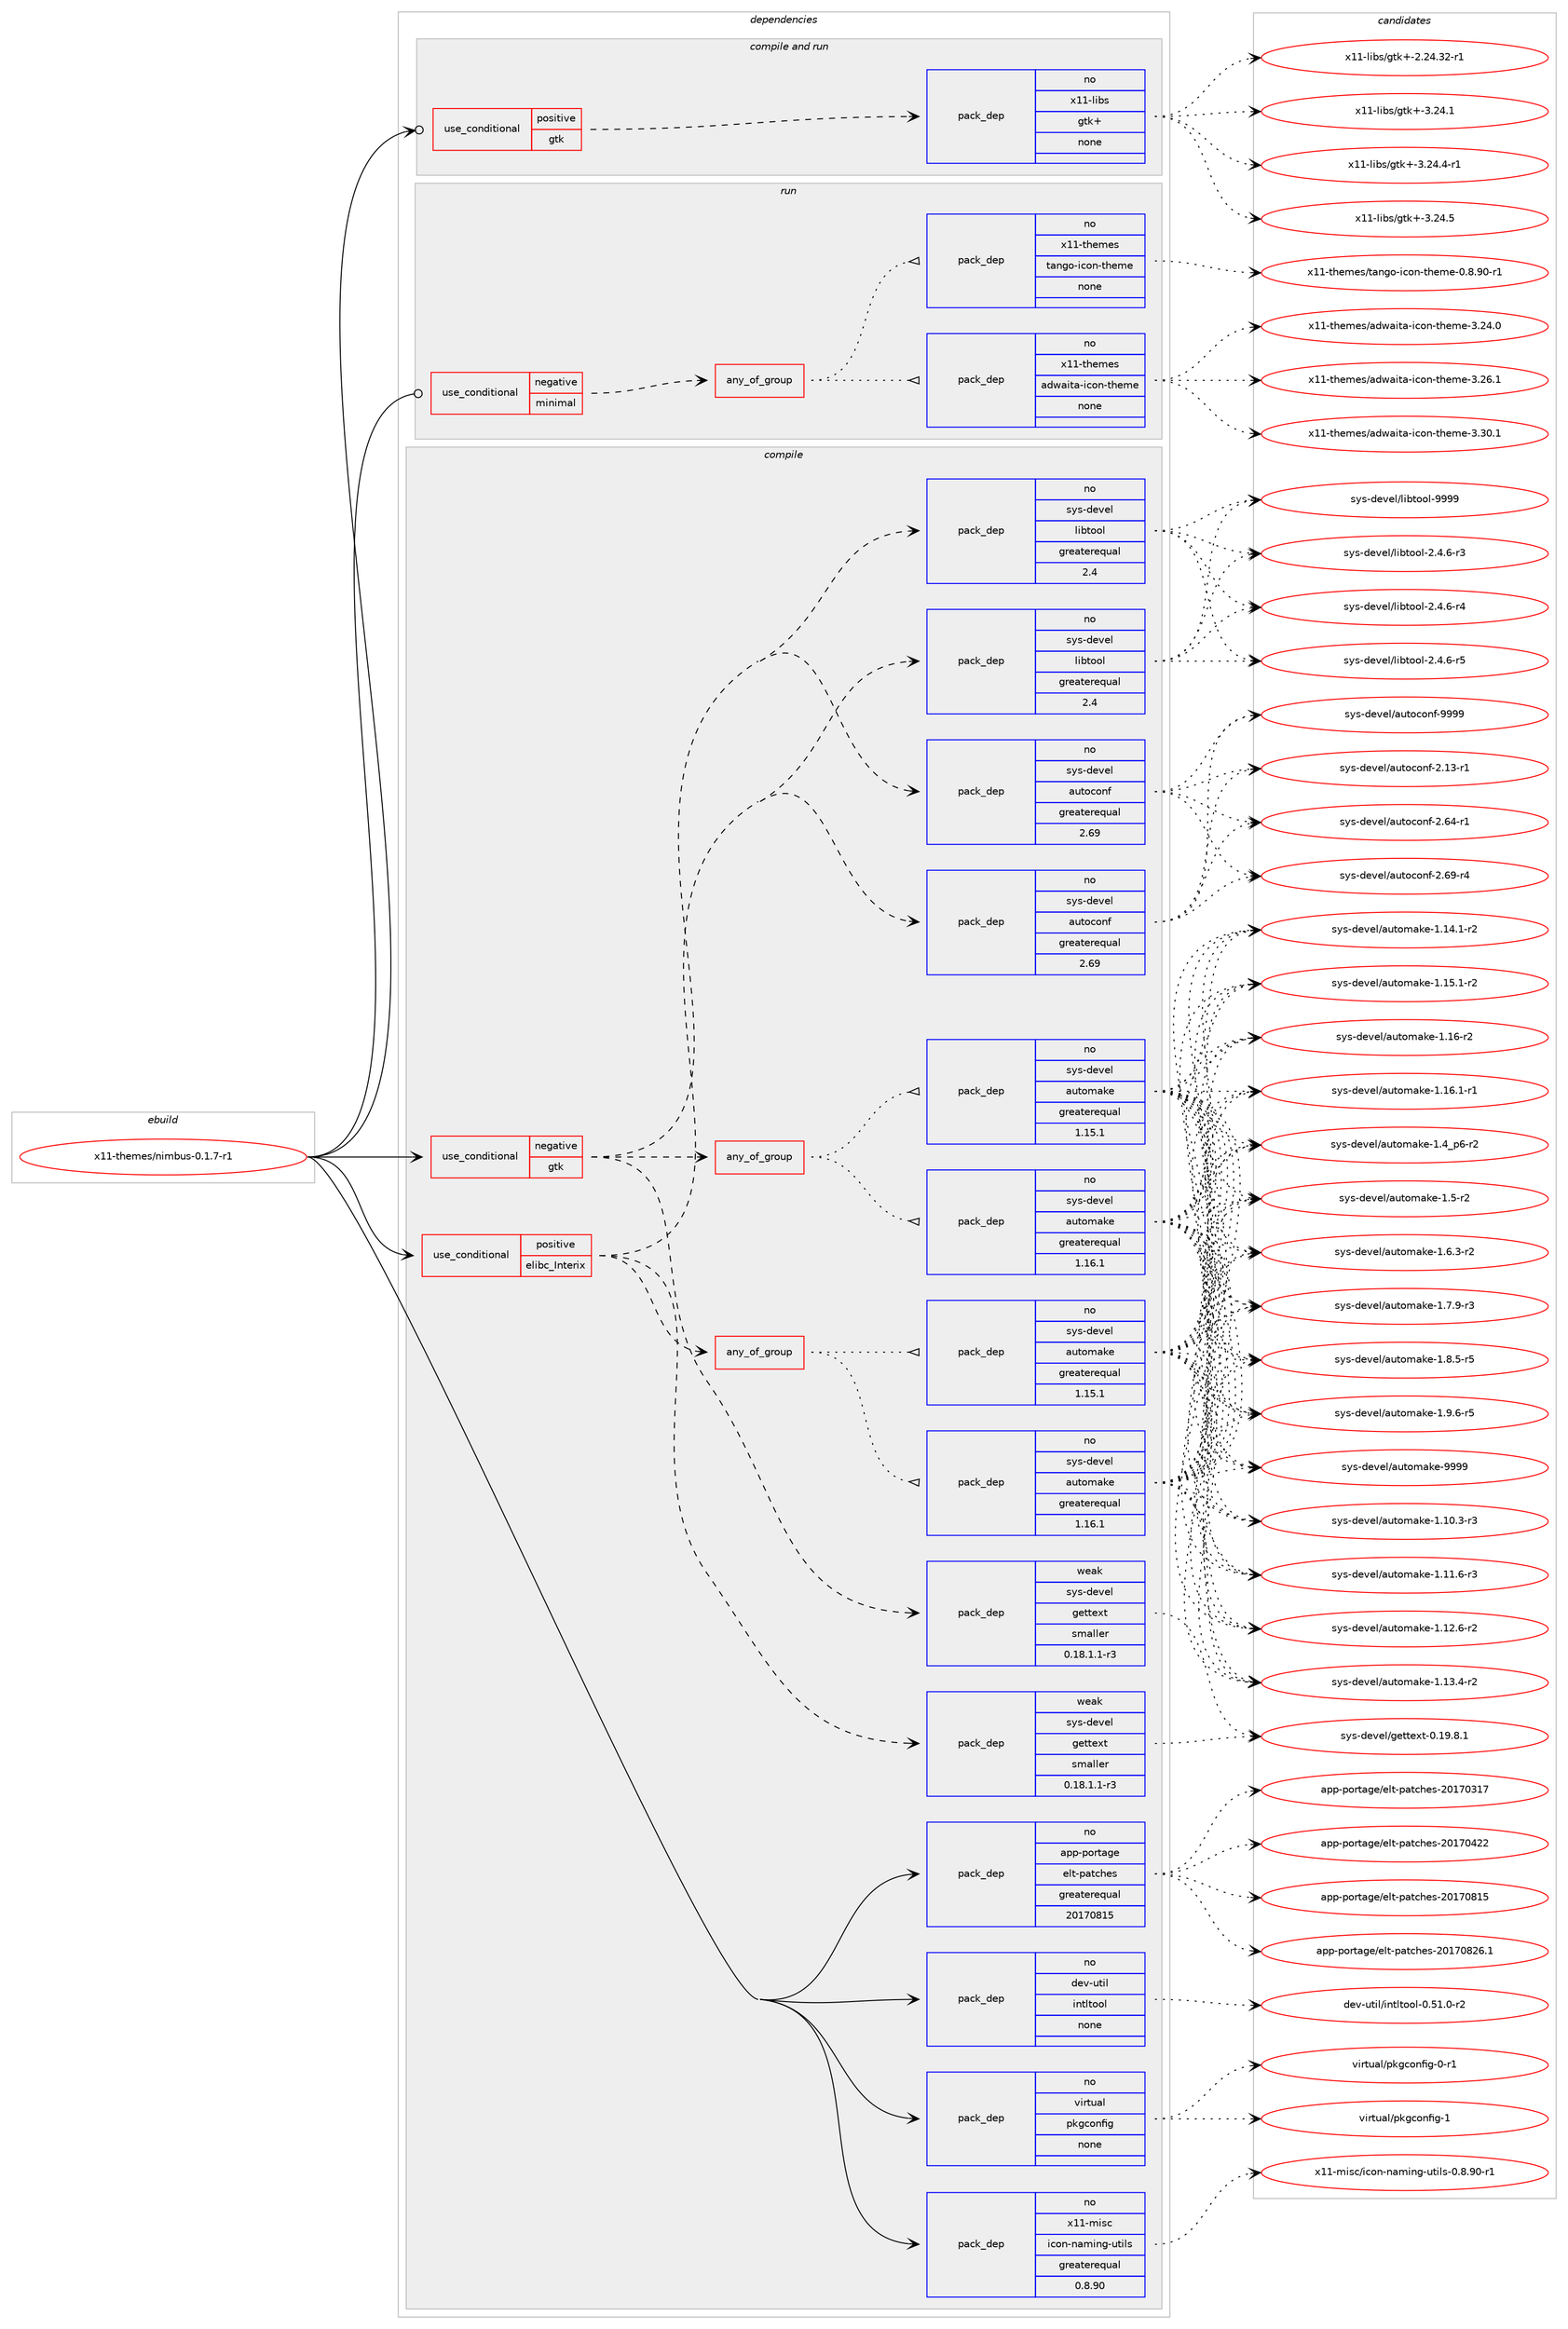 digraph prolog {

# *************
# Graph options
# *************

newrank=true;
concentrate=true;
compound=true;
graph [rankdir=LR,fontname=Helvetica,fontsize=10,ranksep=1.5];#, ranksep=2.5, nodesep=0.2];
edge  [arrowhead=vee];
node  [fontname=Helvetica,fontsize=10];

# **********
# The ebuild
# **********

subgraph cluster_leftcol {
color=gray;
rank=same;
label=<<i>ebuild</i>>;
id [label="x11-themes/nimbus-0.1.7-r1", color=red, width=4, href="../x11-themes/nimbus-0.1.7-r1.svg"];
}

# ****************
# The dependencies
# ****************

subgraph cluster_midcol {
color=gray;
label=<<i>dependencies</i>>;
subgraph cluster_compile {
fillcolor="#eeeeee";
style=filled;
label=<<i>compile</i>>;
subgraph cond467183 {
dependency1769279 [label=<<TABLE BORDER="0" CELLBORDER="1" CELLSPACING="0" CELLPADDING="4"><TR><TD ROWSPAN="3" CELLPADDING="10">use_conditional</TD></TR><TR><TD>negative</TD></TR><TR><TD>gtk</TD></TR></TABLE>>, shape=none, color=red];
subgraph pack1272239 {
dependency1769280 [label=<<TABLE BORDER="0" CELLBORDER="1" CELLSPACING="0" CELLPADDING="4" WIDTH="220"><TR><TD ROWSPAN="6" CELLPADDING="30">pack_dep</TD></TR><TR><TD WIDTH="110">weak</TD></TR><TR><TD>sys-devel</TD></TR><TR><TD>gettext</TD></TR><TR><TD>smaller</TD></TR><TR><TD>0.18.1.1-r3</TD></TR></TABLE>>, shape=none, color=blue];
}
dependency1769279:e -> dependency1769280:w [weight=20,style="dashed",arrowhead="vee"];
subgraph any28844 {
dependency1769281 [label=<<TABLE BORDER="0" CELLBORDER="1" CELLSPACING="0" CELLPADDING="4"><TR><TD CELLPADDING="10">any_of_group</TD></TR></TABLE>>, shape=none, color=red];subgraph pack1272240 {
dependency1769282 [label=<<TABLE BORDER="0" CELLBORDER="1" CELLSPACING="0" CELLPADDING="4" WIDTH="220"><TR><TD ROWSPAN="6" CELLPADDING="30">pack_dep</TD></TR><TR><TD WIDTH="110">no</TD></TR><TR><TD>sys-devel</TD></TR><TR><TD>automake</TD></TR><TR><TD>greaterequal</TD></TR><TR><TD>1.16.1</TD></TR></TABLE>>, shape=none, color=blue];
}
dependency1769281:e -> dependency1769282:w [weight=20,style="dotted",arrowhead="oinv"];
subgraph pack1272241 {
dependency1769283 [label=<<TABLE BORDER="0" CELLBORDER="1" CELLSPACING="0" CELLPADDING="4" WIDTH="220"><TR><TD ROWSPAN="6" CELLPADDING="30">pack_dep</TD></TR><TR><TD WIDTH="110">no</TD></TR><TR><TD>sys-devel</TD></TR><TR><TD>automake</TD></TR><TR><TD>greaterequal</TD></TR><TR><TD>1.15.1</TD></TR></TABLE>>, shape=none, color=blue];
}
dependency1769281:e -> dependency1769283:w [weight=20,style="dotted",arrowhead="oinv"];
}
dependency1769279:e -> dependency1769281:w [weight=20,style="dashed",arrowhead="vee"];
subgraph pack1272242 {
dependency1769284 [label=<<TABLE BORDER="0" CELLBORDER="1" CELLSPACING="0" CELLPADDING="4" WIDTH="220"><TR><TD ROWSPAN="6" CELLPADDING="30">pack_dep</TD></TR><TR><TD WIDTH="110">no</TD></TR><TR><TD>sys-devel</TD></TR><TR><TD>autoconf</TD></TR><TR><TD>greaterequal</TD></TR><TR><TD>2.69</TD></TR></TABLE>>, shape=none, color=blue];
}
dependency1769279:e -> dependency1769284:w [weight=20,style="dashed",arrowhead="vee"];
subgraph pack1272243 {
dependency1769285 [label=<<TABLE BORDER="0" CELLBORDER="1" CELLSPACING="0" CELLPADDING="4" WIDTH="220"><TR><TD ROWSPAN="6" CELLPADDING="30">pack_dep</TD></TR><TR><TD WIDTH="110">no</TD></TR><TR><TD>sys-devel</TD></TR><TR><TD>libtool</TD></TR><TR><TD>greaterequal</TD></TR><TR><TD>2.4</TD></TR></TABLE>>, shape=none, color=blue];
}
dependency1769279:e -> dependency1769285:w [weight=20,style="dashed",arrowhead="vee"];
}
id:e -> dependency1769279:w [weight=20,style="solid",arrowhead="vee"];
subgraph cond467184 {
dependency1769286 [label=<<TABLE BORDER="0" CELLBORDER="1" CELLSPACING="0" CELLPADDING="4"><TR><TD ROWSPAN="3" CELLPADDING="10">use_conditional</TD></TR><TR><TD>positive</TD></TR><TR><TD>elibc_Interix</TD></TR></TABLE>>, shape=none, color=red];
subgraph pack1272244 {
dependency1769287 [label=<<TABLE BORDER="0" CELLBORDER="1" CELLSPACING="0" CELLPADDING="4" WIDTH="220"><TR><TD ROWSPAN="6" CELLPADDING="30">pack_dep</TD></TR><TR><TD WIDTH="110">weak</TD></TR><TR><TD>sys-devel</TD></TR><TR><TD>gettext</TD></TR><TR><TD>smaller</TD></TR><TR><TD>0.18.1.1-r3</TD></TR></TABLE>>, shape=none, color=blue];
}
dependency1769286:e -> dependency1769287:w [weight=20,style="dashed",arrowhead="vee"];
subgraph any28845 {
dependency1769288 [label=<<TABLE BORDER="0" CELLBORDER="1" CELLSPACING="0" CELLPADDING="4"><TR><TD CELLPADDING="10">any_of_group</TD></TR></TABLE>>, shape=none, color=red];subgraph pack1272245 {
dependency1769289 [label=<<TABLE BORDER="0" CELLBORDER="1" CELLSPACING="0" CELLPADDING="4" WIDTH="220"><TR><TD ROWSPAN="6" CELLPADDING="30">pack_dep</TD></TR><TR><TD WIDTH="110">no</TD></TR><TR><TD>sys-devel</TD></TR><TR><TD>automake</TD></TR><TR><TD>greaterequal</TD></TR><TR><TD>1.16.1</TD></TR></TABLE>>, shape=none, color=blue];
}
dependency1769288:e -> dependency1769289:w [weight=20,style="dotted",arrowhead="oinv"];
subgraph pack1272246 {
dependency1769290 [label=<<TABLE BORDER="0" CELLBORDER="1" CELLSPACING="0" CELLPADDING="4" WIDTH="220"><TR><TD ROWSPAN="6" CELLPADDING="30">pack_dep</TD></TR><TR><TD WIDTH="110">no</TD></TR><TR><TD>sys-devel</TD></TR><TR><TD>automake</TD></TR><TR><TD>greaterequal</TD></TR><TR><TD>1.15.1</TD></TR></TABLE>>, shape=none, color=blue];
}
dependency1769288:e -> dependency1769290:w [weight=20,style="dotted",arrowhead="oinv"];
}
dependency1769286:e -> dependency1769288:w [weight=20,style="dashed",arrowhead="vee"];
subgraph pack1272247 {
dependency1769291 [label=<<TABLE BORDER="0" CELLBORDER="1" CELLSPACING="0" CELLPADDING="4" WIDTH="220"><TR><TD ROWSPAN="6" CELLPADDING="30">pack_dep</TD></TR><TR><TD WIDTH="110">no</TD></TR><TR><TD>sys-devel</TD></TR><TR><TD>autoconf</TD></TR><TR><TD>greaterequal</TD></TR><TR><TD>2.69</TD></TR></TABLE>>, shape=none, color=blue];
}
dependency1769286:e -> dependency1769291:w [weight=20,style="dashed",arrowhead="vee"];
subgraph pack1272248 {
dependency1769292 [label=<<TABLE BORDER="0" CELLBORDER="1" CELLSPACING="0" CELLPADDING="4" WIDTH="220"><TR><TD ROWSPAN="6" CELLPADDING="30">pack_dep</TD></TR><TR><TD WIDTH="110">no</TD></TR><TR><TD>sys-devel</TD></TR><TR><TD>libtool</TD></TR><TR><TD>greaterequal</TD></TR><TR><TD>2.4</TD></TR></TABLE>>, shape=none, color=blue];
}
dependency1769286:e -> dependency1769292:w [weight=20,style="dashed",arrowhead="vee"];
}
id:e -> dependency1769286:w [weight=20,style="solid",arrowhead="vee"];
subgraph pack1272249 {
dependency1769293 [label=<<TABLE BORDER="0" CELLBORDER="1" CELLSPACING="0" CELLPADDING="4" WIDTH="220"><TR><TD ROWSPAN="6" CELLPADDING="30">pack_dep</TD></TR><TR><TD WIDTH="110">no</TD></TR><TR><TD>app-portage</TD></TR><TR><TD>elt-patches</TD></TR><TR><TD>greaterequal</TD></TR><TR><TD>20170815</TD></TR></TABLE>>, shape=none, color=blue];
}
id:e -> dependency1769293:w [weight=20,style="solid",arrowhead="vee"];
subgraph pack1272250 {
dependency1769294 [label=<<TABLE BORDER="0" CELLBORDER="1" CELLSPACING="0" CELLPADDING="4" WIDTH="220"><TR><TD ROWSPAN="6" CELLPADDING="30">pack_dep</TD></TR><TR><TD WIDTH="110">no</TD></TR><TR><TD>dev-util</TD></TR><TR><TD>intltool</TD></TR><TR><TD>none</TD></TR><TR><TD></TD></TR></TABLE>>, shape=none, color=blue];
}
id:e -> dependency1769294:w [weight=20,style="solid",arrowhead="vee"];
subgraph pack1272251 {
dependency1769295 [label=<<TABLE BORDER="0" CELLBORDER="1" CELLSPACING="0" CELLPADDING="4" WIDTH="220"><TR><TD ROWSPAN="6" CELLPADDING="30">pack_dep</TD></TR><TR><TD WIDTH="110">no</TD></TR><TR><TD>virtual</TD></TR><TR><TD>pkgconfig</TD></TR><TR><TD>none</TD></TR><TR><TD></TD></TR></TABLE>>, shape=none, color=blue];
}
id:e -> dependency1769295:w [weight=20,style="solid",arrowhead="vee"];
subgraph pack1272252 {
dependency1769296 [label=<<TABLE BORDER="0" CELLBORDER="1" CELLSPACING="0" CELLPADDING="4" WIDTH="220"><TR><TD ROWSPAN="6" CELLPADDING="30">pack_dep</TD></TR><TR><TD WIDTH="110">no</TD></TR><TR><TD>x11-misc</TD></TR><TR><TD>icon-naming-utils</TD></TR><TR><TD>greaterequal</TD></TR><TR><TD>0.8.90</TD></TR></TABLE>>, shape=none, color=blue];
}
id:e -> dependency1769296:w [weight=20,style="solid",arrowhead="vee"];
}
subgraph cluster_compileandrun {
fillcolor="#eeeeee";
style=filled;
label=<<i>compile and run</i>>;
subgraph cond467185 {
dependency1769297 [label=<<TABLE BORDER="0" CELLBORDER="1" CELLSPACING="0" CELLPADDING="4"><TR><TD ROWSPAN="3" CELLPADDING="10">use_conditional</TD></TR><TR><TD>positive</TD></TR><TR><TD>gtk</TD></TR></TABLE>>, shape=none, color=red];
subgraph pack1272253 {
dependency1769298 [label=<<TABLE BORDER="0" CELLBORDER="1" CELLSPACING="0" CELLPADDING="4" WIDTH="220"><TR><TD ROWSPAN="6" CELLPADDING="30">pack_dep</TD></TR><TR><TD WIDTH="110">no</TD></TR><TR><TD>x11-libs</TD></TR><TR><TD>gtk+</TD></TR><TR><TD>none</TD></TR><TR><TD></TD></TR></TABLE>>, shape=none, color=blue];
}
dependency1769297:e -> dependency1769298:w [weight=20,style="dashed",arrowhead="vee"];
}
id:e -> dependency1769297:w [weight=20,style="solid",arrowhead="odotvee"];
}
subgraph cluster_run {
fillcolor="#eeeeee";
style=filled;
label=<<i>run</i>>;
subgraph cond467186 {
dependency1769299 [label=<<TABLE BORDER="0" CELLBORDER="1" CELLSPACING="0" CELLPADDING="4"><TR><TD ROWSPAN="3" CELLPADDING="10">use_conditional</TD></TR><TR><TD>negative</TD></TR><TR><TD>minimal</TD></TR></TABLE>>, shape=none, color=red];
subgraph any28846 {
dependency1769300 [label=<<TABLE BORDER="0" CELLBORDER="1" CELLSPACING="0" CELLPADDING="4"><TR><TD CELLPADDING="10">any_of_group</TD></TR></TABLE>>, shape=none, color=red];subgraph pack1272254 {
dependency1769301 [label=<<TABLE BORDER="0" CELLBORDER="1" CELLSPACING="0" CELLPADDING="4" WIDTH="220"><TR><TD ROWSPAN="6" CELLPADDING="30">pack_dep</TD></TR><TR><TD WIDTH="110">no</TD></TR><TR><TD>x11-themes</TD></TR><TR><TD>adwaita-icon-theme</TD></TR><TR><TD>none</TD></TR><TR><TD></TD></TR></TABLE>>, shape=none, color=blue];
}
dependency1769300:e -> dependency1769301:w [weight=20,style="dotted",arrowhead="oinv"];
subgraph pack1272255 {
dependency1769302 [label=<<TABLE BORDER="0" CELLBORDER="1" CELLSPACING="0" CELLPADDING="4" WIDTH="220"><TR><TD ROWSPAN="6" CELLPADDING="30">pack_dep</TD></TR><TR><TD WIDTH="110">no</TD></TR><TR><TD>x11-themes</TD></TR><TR><TD>tango-icon-theme</TD></TR><TR><TD>none</TD></TR><TR><TD></TD></TR></TABLE>>, shape=none, color=blue];
}
dependency1769300:e -> dependency1769302:w [weight=20,style="dotted",arrowhead="oinv"];
}
dependency1769299:e -> dependency1769300:w [weight=20,style="dashed",arrowhead="vee"];
}
id:e -> dependency1769299:w [weight=20,style="solid",arrowhead="odot"];
}
}

# **************
# The candidates
# **************

subgraph cluster_choices {
rank=same;
color=gray;
label=<<i>candidates</i>>;

subgraph choice1272239 {
color=black;
nodesep=1;
choice1151211154510010111810110847103101116116101120116454846495746564649 [label="sys-devel/gettext-0.19.8.1", color=red, width=4,href="../sys-devel/gettext-0.19.8.1.svg"];
dependency1769280:e -> choice1151211154510010111810110847103101116116101120116454846495746564649:w [style=dotted,weight="100"];
}
subgraph choice1272240 {
color=black;
nodesep=1;
choice11512111545100101118101108479711711611110997107101454946494846514511451 [label="sys-devel/automake-1.10.3-r3", color=red, width=4,href="../sys-devel/automake-1.10.3-r3.svg"];
choice11512111545100101118101108479711711611110997107101454946494946544511451 [label="sys-devel/automake-1.11.6-r3", color=red, width=4,href="../sys-devel/automake-1.11.6-r3.svg"];
choice11512111545100101118101108479711711611110997107101454946495046544511450 [label="sys-devel/automake-1.12.6-r2", color=red, width=4,href="../sys-devel/automake-1.12.6-r2.svg"];
choice11512111545100101118101108479711711611110997107101454946495146524511450 [label="sys-devel/automake-1.13.4-r2", color=red, width=4,href="../sys-devel/automake-1.13.4-r2.svg"];
choice11512111545100101118101108479711711611110997107101454946495246494511450 [label="sys-devel/automake-1.14.1-r2", color=red, width=4,href="../sys-devel/automake-1.14.1-r2.svg"];
choice11512111545100101118101108479711711611110997107101454946495346494511450 [label="sys-devel/automake-1.15.1-r2", color=red, width=4,href="../sys-devel/automake-1.15.1-r2.svg"];
choice1151211154510010111810110847971171161111099710710145494649544511450 [label="sys-devel/automake-1.16-r2", color=red, width=4,href="../sys-devel/automake-1.16-r2.svg"];
choice11512111545100101118101108479711711611110997107101454946495446494511449 [label="sys-devel/automake-1.16.1-r1", color=red, width=4,href="../sys-devel/automake-1.16.1-r1.svg"];
choice115121115451001011181011084797117116111109971071014549465295112544511450 [label="sys-devel/automake-1.4_p6-r2", color=red, width=4,href="../sys-devel/automake-1.4_p6-r2.svg"];
choice11512111545100101118101108479711711611110997107101454946534511450 [label="sys-devel/automake-1.5-r2", color=red, width=4,href="../sys-devel/automake-1.5-r2.svg"];
choice115121115451001011181011084797117116111109971071014549465446514511450 [label="sys-devel/automake-1.6.3-r2", color=red, width=4,href="../sys-devel/automake-1.6.3-r2.svg"];
choice115121115451001011181011084797117116111109971071014549465546574511451 [label="sys-devel/automake-1.7.9-r3", color=red, width=4,href="../sys-devel/automake-1.7.9-r3.svg"];
choice115121115451001011181011084797117116111109971071014549465646534511453 [label="sys-devel/automake-1.8.5-r5", color=red, width=4,href="../sys-devel/automake-1.8.5-r5.svg"];
choice115121115451001011181011084797117116111109971071014549465746544511453 [label="sys-devel/automake-1.9.6-r5", color=red, width=4,href="../sys-devel/automake-1.9.6-r5.svg"];
choice115121115451001011181011084797117116111109971071014557575757 [label="sys-devel/automake-9999", color=red, width=4,href="../sys-devel/automake-9999.svg"];
dependency1769282:e -> choice11512111545100101118101108479711711611110997107101454946494846514511451:w [style=dotted,weight="100"];
dependency1769282:e -> choice11512111545100101118101108479711711611110997107101454946494946544511451:w [style=dotted,weight="100"];
dependency1769282:e -> choice11512111545100101118101108479711711611110997107101454946495046544511450:w [style=dotted,weight="100"];
dependency1769282:e -> choice11512111545100101118101108479711711611110997107101454946495146524511450:w [style=dotted,weight="100"];
dependency1769282:e -> choice11512111545100101118101108479711711611110997107101454946495246494511450:w [style=dotted,weight="100"];
dependency1769282:e -> choice11512111545100101118101108479711711611110997107101454946495346494511450:w [style=dotted,weight="100"];
dependency1769282:e -> choice1151211154510010111810110847971171161111099710710145494649544511450:w [style=dotted,weight="100"];
dependency1769282:e -> choice11512111545100101118101108479711711611110997107101454946495446494511449:w [style=dotted,weight="100"];
dependency1769282:e -> choice115121115451001011181011084797117116111109971071014549465295112544511450:w [style=dotted,weight="100"];
dependency1769282:e -> choice11512111545100101118101108479711711611110997107101454946534511450:w [style=dotted,weight="100"];
dependency1769282:e -> choice115121115451001011181011084797117116111109971071014549465446514511450:w [style=dotted,weight="100"];
dependency1769282:e -> choice115121115451001011181011084797117116111109971071014549465546574511451:w [style=dotted,weight="100"];
dependency1769282:e -> choice115121115451001011181011084797117116111109971071014549465646534511453:w [style=dotted,weight="100"];
dependency1769282:e -> choice115121115451001011181011084797117116111109971071014549465746544511453:w [style=dotted,weight="100"];
dependency1769282:e -> choice115121115451001011181011084797117116111109971071014557575757:w [style=dotted,weight="100"];
}
subgraph choice1272241 {
color=black;
nodesep=1;
choice11512111545100101118101108479711711611110997107101454946494846514511451 [label="sys-devel/automake-1.10.3-r3", color=red, width=4,href="../sys-devel/automake-1.10.3-r3.svg"];
choice11512111545100101118101108479711711611110997107101454946494946544511451 [label="sys-devel/automake-1.11.6-r3", color=red, width=4,href="../sys-devel/automake-1.11.6-r3.svg"];
choice11512111545100101118101108479711711611110997107101454946495046544511450 [label="sys-devel/automake-1.12.6-r2", color=red, width=4,href="../sys-devel/automake-1.12.6-r2.svg"];
choice11512111545100101118101108479711711611110997107101454946495146524511450 [label="sys-devel/automake-1.13.4-r2", color=red, width=4,href="../sys-devel/automake-1.13.4-r2.svg"];
choice11512111545100101118101108479711711611110997107101454946495246494511450 [label="sys-devel/automake-1.14.1-r2", color=red, width=4,href="../sys-devel/automake-1.14.1-r2.svg"];
choice11512111545100101118101108479711711611110997107101454946495346494511450 [label="sys-devel/automake-1.15.1-r2", color=red, width=4,href="../sys-devel/automake-1.15.1-r2.svg"];
choice1151211154510010111810110847971171161111099710710145494649544511450 [label="sys-devel/automake-1.16-r2", color=red, width=4,href="../sys-devel/automake-1.16-r2.svg"];
choice11512111545100101118101108479711711611110997107101454946495446494511449 [label="sys-devel/automake-1.16.1-r1", color=red, width=4,href="../sys-devel/automake-1.16.1-r1.svg"];
choice115121115451001011181011084797117116111109971071014549465295112544511450 [label="sys-devel/automake-1.4_p6-r2", color=red, width=4,href="../sys-devel/automake-1.4_p6-r2.svg"];
choice11512111545100101118101108479711711611110997107101454946534511450 [label="sys-devel/automake-1.5-r2", color=red, width=4,href="../sys-devel/automake-1.5-r2.svg"];
choice115121115451001011181011084797117116111109971071014549465446514511450 [label="sys-devel/automake-1.6.3-r2", color=red, width=4,href="../sys-devel/automake-1.6.3-r2.svg"];
choice115121115451001011181011084797117116111109971071014549465546574511451 [label="sys-devel/automake-1.7.9-r3", color=red, width=4,href="../sys-devel/automake-1.7.9-r3.svg"];
choice115121115451001011181011084797117116111109971071014549465646534511453 [label="sys-devel/automake-1.8.5-r5", color=red, width=4,href="../sys-devel/automake-1.8.5-r5.svg"];
choice115121115451001011181011084797117116111109971071014549465746544511453 [label="sys-devel/automake-1.9.6-r5", color=red, width=4,href="../sys-devel/automake-1.9.6-r5.svg"];
choice115121115451001011181011084797117116111109971071014557575757 [label="sys-devel/automake-9999", color=red, width=4,href="../sys-devel/automake-9999.svg"];
dependency1769283:e -> choice11512111545100101118101108479711711611110997107101454946494846514511451:w [style=dotted,weight="100"];
dependency1769283:e -> choice11512111545100101118101108479711711611110997107101454946494946544511451:w [style=dotted,weight="100"];
dependency1769283:e -> choice11512111545100101118101108479711711611110997107101454946495046544511450:w [style=dotted,weight="100"];
dependency1769283:e -> choice11512111545100101118101108479711711611110997107101454946495146524511450:w [style=dotted,weight="100"];
dependency1769283:e -> choice11512111545100101118101108479711711611110997107101454946495246494511450:w [style=dotted,weight="100"];
dependency1769283:e -> choice11512111545100101118101108479711711611110997107101454946495346494511450:w [style=dotted,weight="100"];
dependency1769283:e -> choice1151211154510010111810110847971171161111099710710145494649544511450:w [style=dotted,weight="100"];
dependency1769283:e -> choice11512111545100101118101108479711711611110997107101454946495446494511449:w [style=dotted,weight="100"];
dependency1769283:e -> choice115121115451001011181011084797117116111109971071014549465295112544511450:w [style=dotted,weight="100"];
dependency1769283:e -> choice11512111545100101118101108479711711611110997107101454946534511450:w [style=dotted,weight="100"];
dependency1769283:e -> choice115121115451001011181011084797117116111109971071014549465446514511450:w [style=dotted,weight="100"];
dependency1769283:e -> choice115121115451001011181011084797117116111109971071014549465546574511451:w [style=dotted,weight="100"];
dependency1769283:e -> choice115121115451001011181011084797117116111109971071014549465646534511453:w [style=dotted,weight="100"];
dependency1769283:e -> choice115121115451001011181011084797117116111109971071014549465746544511453:w [style=dotted,weight="100"];
dependency1769283:e -> choice115121115451001011181011084797117116111109971071014557575757:w [style=dotted,weight="100"];
}
subgraph choice1272242 {
color=black;
nodesep=1;
choice1151211154510010111810110847971171161119911111010245504649514511449 [label="sys-devel/autoconf-2.13-r1", color=red, width=4,href="../sys-devel/autoconf-2.13-r1.svg"];
choice1151211154510010111810110847971171161119911111010245504654524511449 [label="sys-devel/autoconf-2.64-r1", color=red, width=4,href="../sys-devel/autoconf-2.64-r1.svg"];
choice1151211154510010111810110847971171161119911111010245504654574511452 [label="sys-devel/autoconf-2.69-r4", color=red, width=4,href="../sys-devel/autoconf-2.69-r4.svg"];
choice115121115451001011181011084797117116111991111101024557575757 [label="sys-devel/autoconf-9999", color=red, width=4,href="../sys-devel/autoconf-9999.svg"];
dependency1769284:e -> choice1151211154510010111810110847971171161119911111010245504649514511449:w [style=dotted,weight="100"];
dependency1769284:e -> choice1151211154510010111810110847971171161119911111010245504654524511449:w [style=dotted,weight="100"];
dependency1769284:e -> choice1151211154510010111810110847971171161119911111010245504654574511452:w [style=dotted,weight="100"];
dependency1769284:e -> choice115121115451001011181011084797117116111991111101024557575757:w [style=dotted,weight="100"];
}
subgraph choice1272243 {
color=black;
nodesep=1;
choice1151211154510010111810110847108105981161111111084550465246544511451 [label="sys-devel/libtool-2.4.6-r3", color=red, width=4,href="../sys-devel/libtool-2.4.6-r3.svg"];
choice1151211154510010111810110847108105981161111111084550465246544511452 [label="sys-devel/libtool-2.4.6-r4", color=red, width=4,href="../sys-devel/libtool-2.4.6-r4.svg"];
choice1151211154510010111810110847108105981161111111084550465246544511453 [label="sys-devel/libtool-2.4.6-r5", color=red, width=4,href="../sys-devel/libtool-2.4.6-r5.svg"];
choice1151211154510010111810110847108105981161111111084557575757 [label="sys-devel/libtool-9999", color=red, width=4,href="../sys-devel/libtool-9999.svg"];
dependency1769285:e -> choice1151211154510010111810110847108105981161111111084550465246544511451:w [style=dotted,weight="100"];
dependency1769285:e -> choice1151211154510010111810110847108105981161111111084550465246544511452:w [style=dotted,weight="100"];
dependency1769285:e -> choice1151211154510010111810110847108105981161111111084550465246544511453:w [style=dotted,weight="100"];
dependency1769285:e -> choice1151211154510010111810110847108105981161111111084557575757:w [style=dotted,weight="100"];
}
subgraph choice1272244 {
color=black;
nodesep=1;
choice1151211154510010111810110847103101116116101120116454846495746564649 [label="sys-devel/gettext-0.19.8.1", color=red, width=4,href="../sys-devel/gettext-0.19.8.1.svg"];
dependency1769287:e -> choice1151211154510010111810110847103101116116101120116454846495746564649:w [style=dotted,weight="100"];
}
subgraph choice1272245 {
color=black;
nodesep=1;
choice11512111545100101118101108479711711611110997107101454946494846514511451 [label="sys-devel/automake-1.10.3-r3", color=red, width=4,href="../sys-devel/automake-1.10.3-r3.svg"];
choice11512111545100101118101108479711711611110997107101454946494946544511451 [label="sys-devel/automake-1.11.6-r3", color=red, width=4,href="../sys-devel/automake-1.11.6-r3.svg"];
choice11512111545100101118101108479711711611110997107101454946495046544511450 [label="sys-devel/automake-1.12.6-r2", color=red, width=4,href="../sys-devel/automake-1.12.6-r2.svg"];
choice11512111545100101118101108479711711611110997107101454946495146524511450 [label="sys-devel/automake-1.13.4-r2", color=red, width=4,href="../sys-devel/automake-1.13.4-r2.svg"];
choice11512111545100101118101108479711711611110997107101454946495246494511450 [label="sys-devel/automake-1.14.1-r2", color=red, width=4,href="../sys-devel/automake-1.14.1-r2.svg"];
choice11512111545100101118101108479711711611110997107101454946495346494511450 [label="sys-devel/automake-1.15.1-r2", color=red, width=4,href="../sys-devel/automake-1.15.1-r2.svg"];
choice1151211154510010111810110847971171161111099710710145494649544511450 [label="sys-devel/automake-1.16-r2", color=red, width=4,href="../sys-devel/automake-1.16-r2.svg"];
choice11512111545100101118101108479711711611110997107101454946495446494511449 [label="sys-devel/automake-1.16.1-r1", color=red, width=4,href="../sys-devel/automake-1.16.1-r1.svg"];
choice115121115451001011181011084797117116111109971071014549465295112544511450 [label="sys-devel/automake-1.4_p6-r2", color=red, width=4,href="../sys-devel/automake-1.4_p6-r2.svg"];
choice11512111545100101118101108479711711611110997107101454946534511450 [label="sys-devel/automake-1.5-r2", color=red, width=4,href="../sys-devel/automake-1.5-r2.svg"];
choice115121115451001011181011084797117116111109971071014549465446514511450 [label="sys-devel/automake-1.6.3-r2", color=red, width=4,href="../sys-devel/automake-1.6.3-r2.svg"];
choice115121115451001011181011084797117116111109971071014549465546574511451 [label="sys-devel/automake-1.7.9-r3", color=red, width=4,href="../sys-devel/automake-1.7.9-r3.svg"];
choice115121115451001011181011084797117116111109971071014549465646534511453 [label="sys-devel/automake-1.8.5-r5", color=red, width=4,href="../sys-devel/automake-1.8.5-r5.svg"];
choice115121115451001011181011084797117116111109971071014549465746544511453 [label="sys-devel/automake-1.9.6-r5", color=red, width=4,href="../sys-devel/automake-1.9.6-r5.svg"];
choice115121115451001011181011084797117116111109971071014557575757 [label="sys-devel/automake-9999", color=red, width=4,href="../sys-devel/automake-9999.svg"];
dependency1769289:e -> choice11512111545100101118101108479711711611110997107101454946494846514511451:w [style=dotted,weight="100"];
dependency1769289:e -> choice11512111545100101118101108479711711611110997107101454946494946544511451:w [style=dotted,weight="100"];
dependency1769289:e -> choice11512111545100101118101108479711711611110997107101454946495046544511450:w [style=dotted,weight="100"];
dependency1769289:e -> choice11512111545100101118101108479711711611110997107101454946495146524511450:w [style=dotted,weight="100"];
dependency1769289:e -> choice11512111545100101118101108479711711611110997107101454946495246494511450:w [style=dotted,weight="100"];
dependency1769289:e -> choice11512111545100101118101108479711711611110997107101454946495346494511450:w [style=dotted,weight="100"];
dependency1769289:e -> choice1151211154510010111810110847971171161111099710710145494649544511450:w [style=dotted,weight="100"];
dependency1769289:e -> choice11512111545100101118101108479711711611110997107101454946495446494511449:w [style=dotted,weight="100"];
dependency1769289:e -> choice115121115451001011181011084797117116111109971071014549465295112544511450:w [style=dotted,weight="100"];
dependency1769289:e -> choice11512111545100101118101108479711711611110997107101454946534511450:w [style=dotted,weight="100"];
dependency1769289:e -> choice115121115451001011181011084797117116111109971071014549465446514511450:w [style=dotted,weight="100"];
dependency1769289:e -> choice115121115451001011181011084797117116111109971071014549465546574511451:w [style=dotted,weight="100"];
dependency1769289:e -> choice115121115451001011181011084797117116111109971071014549465646534511453:w [style=dotted,weight="100"];
dependency1769289:e -> choice115121115451001011181011084797117116111109971071014549465746544511453:w [style=dotted,weight="100"];
dependency1769289:e -> choice115121115451001011181011084797117116111109971071014557575757:w [style=dotted,weight="100"];
}
subgraph choice1272246 {
color=black;
nodesep=1;
choice11512111545100101118101108479711711611110997107101454946494846514511451 [label="sys-devel/automake-1.10.3-r3", color=red, width=4,href="../sys-devel/automake-1.10.3-r3.svg"];
choice11512111545100101118101108479711711611110997107101454946494946544511451 [label="sys-devel/automake-1.11.6-r3", color=red, width=4,href="../sys-devel/automake-1.11.6-r3.svg"];
choice11512111545100101118101108479711711611110997107101454946495046544511450 [label="sys-devel/automake-1.12.6-r2", color=red, width=4,href="../sys-devel/automake-1.12.6-r2.svg"];
choice11512111545100101118101108479711711611110997107101454946495146524511450 [label="sys-devel/automake-1.13.4-r2", color=red, width=4,href="../sys-devel/automake-1.13.4-r2.svg"];
choice11512111545100101118101108479711711611110997107101454946495246494511450 [label="sys-devel/automake-1.14.1-r2", color=red, width=4,href="../sys-devel/automake-1.14.1-r2.svg"];
choice11512111545100101118101108479711711611110997107101454946495346494511450 [label="sys-devel/automake-1.15.1-r2", color=red, width=4,href="../sys-devel/automake-1.15.1-r2.svg"];
choice1151211154510010111810110847971171161111099710710145494649544511450 [label="sys-devel/automake-1.16-r2", color=red, width=4,href="../sys-devel/automake-1.16-r2.svg"];
choice11512111545100101118101108479711711611110997107101454946495446494511449 [label="sys-devel/automake-1.16.1-r1", color=red, width=4,href="../sys-devel/automake-1.16.1-r1.svg"];
choice115121115451001011181011084797117116111109971071014549465295112544511450 [label="sys-devel/automake-1.4_p6-r2", color=red, width=4,href="../sys-devel/automake-1.4_p6-r2.svg"];
choice11512111545100101118101108479711711611110997107101454946534511450 [label="sys-devel/automake-1.5-r2", color=red, width=4,href="../sys-devel/automake-1.5-r2.svg"];
choice115121115451001011181011084797117116111109971071014549465446514511450 [label="sys-devel/automake-1.6.3-r2", color=red, width=4,href="../sys-devel/automake-1.6.3-r2.svg"];
choice115121115451001011181011084797117116111109971071014549465546574511451 [label="sys-devel/automake-1.7.9-r3", color=red, width=4,href="../sys-devel/automake-1.7.9-r3.svg"];
choice115121115451001011181011084797117116111109971071014549465646534511453 [label="sys-devel/automake-1.8.5-r5", color=red, width=4,href="../sys-devel/automake-1.8.5-r5.svg"];
choice115121115451001011181011084797117116111109971071014549465746544511453 [label="sys-devel/automake-1.9.6-r5", color=red, width=4,href="../sys-devel/automake-1.9.6-r5.svg"];
choice115121115451001011181011084797117116111109971071014557575757 [label="sys-devel/automake-9999", color=red, width=4,href="../sys-devel/automake-9999.svg"];
dependency1769290:e -> choice11512111545100101118101108479711711611110997107101454946494846514511451:w [style=dotted,weight="100"];
dependency1769290:e -> choice11512111545100101118101108479711711611110997107101454946494946544511451:w [style=dotted,weight="100"];
dependency1769290:e -> choice11512111545100101118101108479711711611110997107101454946495046544511450:w [style=dotted,weight="100"];
dependency1769290:e -> choice11512111545100101118101108479711711611110997107101454946495146524511450:w [style=dotted,weight="100"];
dependency1769290:e -> choice11512111545100101118101108479711711611110997107101454946495246494511450:w [style=dotted,weight="100"];
dependency1769290:e -> choice11512111545100101118101108479711711611110997107101454946495346494511450:w [style=dotted,weight="100"];
dependency1769290:e -> choice1151211154510010111810110847971171161111099710710145494649544511450:w [style=dotted,weight="100"];
dependency1769290:e -> choice11512111545100101118101108479711711611110997107101454946495446494511449:w [style=dotted,weight="100"];
dependency1769290:e -> choice115121115451001011181011084797117116111109971071014549465295112544511450:w [style=dotted,weight="100"];
dependency1769290:e -> choice11512111545100101118101108479711711611110997107101454946534511450:w [style=dotted,weight="100"];
dependency1769290:e -> choice115121115451001011181011084797117116111109971071014549465446514511450:w [style=dotted,weight="100"];
dependency1769290:e -> choice115121115451001011181011084797117116111109971071014549465546574511451:w [style=dotted,weight="100"];
dependency1769290:e -> choice115121115451001011181011084797117116111109971071014549465646534511453:w [style=dotted,weight="100"];
dependency1769290:e -> choice115121115451001011181011084797117116111109971071014549465746544511453:w [style=dotted,weight="100"];
dependency1769290:e -> choice115121115451001011181011084797117116111109971071014557575757:w [style=dotted,weight="100"];
}
subgraph choice1272247 {
color=black;
nodesep=1;
choice1151211154510010111810110847971171161119911111010245504649514511449 [label="sys-devel/autoconf-2.13-r1", color=red, width=4,href="../sys-devel/autoconf-2.13-r1.svg"];
choice1151211154510010111810110847971171161119911111010245504654524511449 [label="sys-devel/autoconf-2.64-r1", color=red, width=4,href="../sys-devel/autoconf-2.64-r1.svg"];
choice1151211154510010111810110847971171161119911111010245504654574511452 [label="sys-devel/autoconf-2.69-r4", color=red, width=4,href="../sys-devel/autoconf-2.69-r4.svg"];
choice115121115451001011181011084797117116111991111101024557575757 [label="sys-devel/autoconf-9999", color=red, width=4,href="../sys-devel/autoconf-9999.svg"];
dependency1769291:e -> choice1151211154510010111810110847971171161119911111010245504649514511449:w [style=dotted,weight="100"];
dependency1769291:e -> choice1151211154510010111810110847971171161119911111010245504654524511449:w [style=dotted,weight="100"];
dependency1769291:e -> choice1151211154510010111810110847971171161119911111010245504654574511452:w [style=dotted,weight="100"];
dependency1769291:e -> choice115121115451001011181011084797117116111991111101024557575757:w [style=dotted,weight="100"];
}
subgraph choice1272248 {
color=black;
nodesep=1;
choice1151211154510010111810110847108105981161111111084550465246544511451 [label="sys-devel/libtool-2.4.6-r3", color=red, width=4,href="../sys-devel/libtool-2.4.6-r3.svg"];
choice1151211154510010111810110847108105981161111111084550465246544511452 [label="sys-devel/libtool-2.4.6-r4", color=red, width=4,href="../sys-devel/libtool-2.4.6-r4.svg"];
choice1151211154510010111810110847108105981161111111084550465246544511453 [label="sys-devel/libtool-2.4.6-r5", color=red, width=4,href="../sys-devel/libtool-2.4.6-r5.svg"];
choice1151211154510010111810110847108105981161111111084557575757 [label="sys-devel/libtool-9999", color=red, width=4,href="../sys-devel/libtool-9999.svg"];
dependency1769292:e -> choice1151211154510010111810110847108105981161111111084550465246544511451:w [style=dotted,weight="100"];
dependency1769292:e -> choice1151211154510010111810110847108105981161111111084550465246544511452:w [style=dotted,weight="100"];
dependency1769292:e -> choice1151211154510010111810110847108105981161111111084550465246544511453:w [style=dotted,weight="100"];
dependency1769292:e -> choice1151211154510010111810110847108105981161111111084557575757:w [style=dotted,weight="100"];
}
subgraph choice1272249 {
color=black;
nodesep=1;
choice97112112451121111141169710310147101108116451129711699104101115455048495548514955 [label="app-portage/elt-patches-20170317", color=red, width=4,href="../app-portage/elt-patches-20170317.svg"];
choice97112112451121111141169710310147101108116451129711699104101115455048495548525050 [label="app-portage/elt-patches-20170422", color=red, width=4,href="../app-portage/elt-patches-20170422.svg"];
choice97112112451121111141169710310147101108116451129711699104101115455048495548564953 [label="app-portage/elt-patches-20170815", color=red, width=4,href="../app-portage/elt-patches-20170815.svg"];
choice971121124511211111411697103101471011081164511297116991041011154550484955485650544649 [label="app-portage/elt-patches-20170826.1", color=red, width=4,href="../app-portage/elt-patches-20170826.1.svg"];
dependency1769293:e -> choice97112112451121111141169710310147101108116451129711699104101115455048495548514955:w [style=dotted,weight="100"];
dependency1769293:e -> choice97112112451121111141169710310147101108116451129711699104101115455048495548525050:w [style=dotted,weight="100"];
dependency1769293:e -> choice97112112451121111141169710310147101108116451129711699104101115455048495548564953:w [style=dotted,weight="100"];
dependency1769293:e -> choice971121124511211111411697103101471011081164511297116991041011154550484955485650544649:w [style=dotted,weight="100"];
}
subgraph choice1272250 {
color=black;
nodesep=1;
choice1001011184511711610510847105110116108116111111108454846534946484511450 [label="dev-util/intltool-0.51.0-r2", color=red, width=4,href="../dev-util/intltool-0.51.0-r2.svg"];
dependency1769294:e -> choice1001011184511711610510847105110116108116111111108454846534946484511450:w [style=dotted,weight="100"];
}
subgraph choice1272251 {
color=black;
nodesep=1;
choice11810511411611797108471121071039911111010210510345484511449 [label="virtual/pkgconfig-0-r1", color=red, width=4,href="../virtual/pkgconfig-0-r1.svg"];
choice1181051141161179710847112107103991111101021051034549 [label="virtual/pkgconfig-1", color=red, width=4,href="../virtual/pkgconfig-1.svg"];
dependency1769295:e -> choice11810511411611797108471121071039911111010210510345484511449:w [style=dotted,weight="100"];
dependency1769295:e -> choice1181051141161179710847112107103991111101021051034549:w [style=dotted,weight="100"];
}
subgraph choice1272252 {
color=black;
nodesep=1;
choice120494945109105115994710599111110451109710910511010345117116105108115454846564657484511449 [label="x11-misc/icon-naming-utils-0.8.90-r1", color=red, width=4,href="../x11-misc/icon-naming-utils-0.8.90-r1.svg"];
dependency1769296:e -> choice120494945109105115994710599111110451109710910511010345117116105108115454846564657484511449:w [style=dotted,weight="100"];
}
subgraph choice1272253 {
color=black;
nodesep=1;
choice12049494510810598115471031161074345504650524651504511449 [label="x11-libs/gtk+-2.24.32-r1", color=red, width=4,href="../x11-libs/gtk+-2.24.32-r1.svg"];
choice12049494510810598115471031161074345514650524649 [label="x11-libs/gtk+-3.24.1", color=red, width=4,href="../x11-libs/gtk+-3.24.1.svg"];
choice120494945108105981154710311610743455146505246524511449 [label="x11-libs/gtk+-3.24.4-r1", color=red, width=4,href="../x11-libs/gtk+-3.24.4-r1.svg"];
choice12049494510810598115471031161074345514650524653 [label="x11-libs/gtk+-3.24.5", color=red, width=4,href="../x11-libs/gtk+-3.24.5.svg"];
dependency1769298:e -> choice12049494510810598115471031161074345504650524651504511449:w [style=dotted,weight="100"];
dependency1769298:e -> choice12049494510810598115471031161074345514650524649:w [style=dotted,weight="100"];
dependency1769298:e -> choice120494945108105981154710311610743455146505246524511449:w [style=dotted,weight="100"];
dependency1769298:e -> choice12049494510810598115471031161074345514650524653:w [style=dotted,weight="100"];
}
subgraph choice1272254 {
color=black;
nodesep=1;
choice1204949451161041011091011154797100119971051169745105991111104511610410110910145514650524648 [label="x11-themes/adwaita-icon-theme-3.24.0", color=red, width=4,href="../x11-themes/adwaita-icon-theme-3.24.0.svg"];
choice1204949451161041011091011154797100119971051169745105991111104511610410110910145514650544649 [label="x11-themes/adwaita-icon-theme-3.26.1", color=red, width=4,href="../x11-themes/adwaita-icon-theme-3.26.1.svg"];
choice1204949451161041011091011154797100119971051169745105991111104511610410110910145514651484649 [label="x11-themes/adwaita-icon-theme-3.30.1", color=red, width=4,href="../x11-themes/adwaita-icon-theme-3.30.1.svg"];
dependency1769301:e -> choice1204949451161041011091011154797100119971051169745105991111104511610410110910145514650524648:w [style=dotted,weight="100"];
dependency1769301:e -> choice1204949451161041011091011154797100119971051169745105991111104511610410110910145514650544649:w [style=dotted,weight="100"];
dependency1769301:e -> choice1204949451161041011091011154797100119971051169745105991111104511610410110910145514651484649:w [style=dotted,weight="100"];
}
subgraph choice1272255 {
color=black;
nodesep=1;
choice1204949451161041011091011154711697110103111451059911111045116104101109101454846564657484511449 [label="x11-themes/tango-icon-theme-0.8.90-r1", color=red, width=4,href="../x11-themes/tango-icon-theme-0.8.90-r1.svg"];
dependency1769302:e -> choice1204949451161041011091011154711697110103111451059911111045116104101109101454846564657484511449:w [style=dotted,weight="100"];
}
}

}
